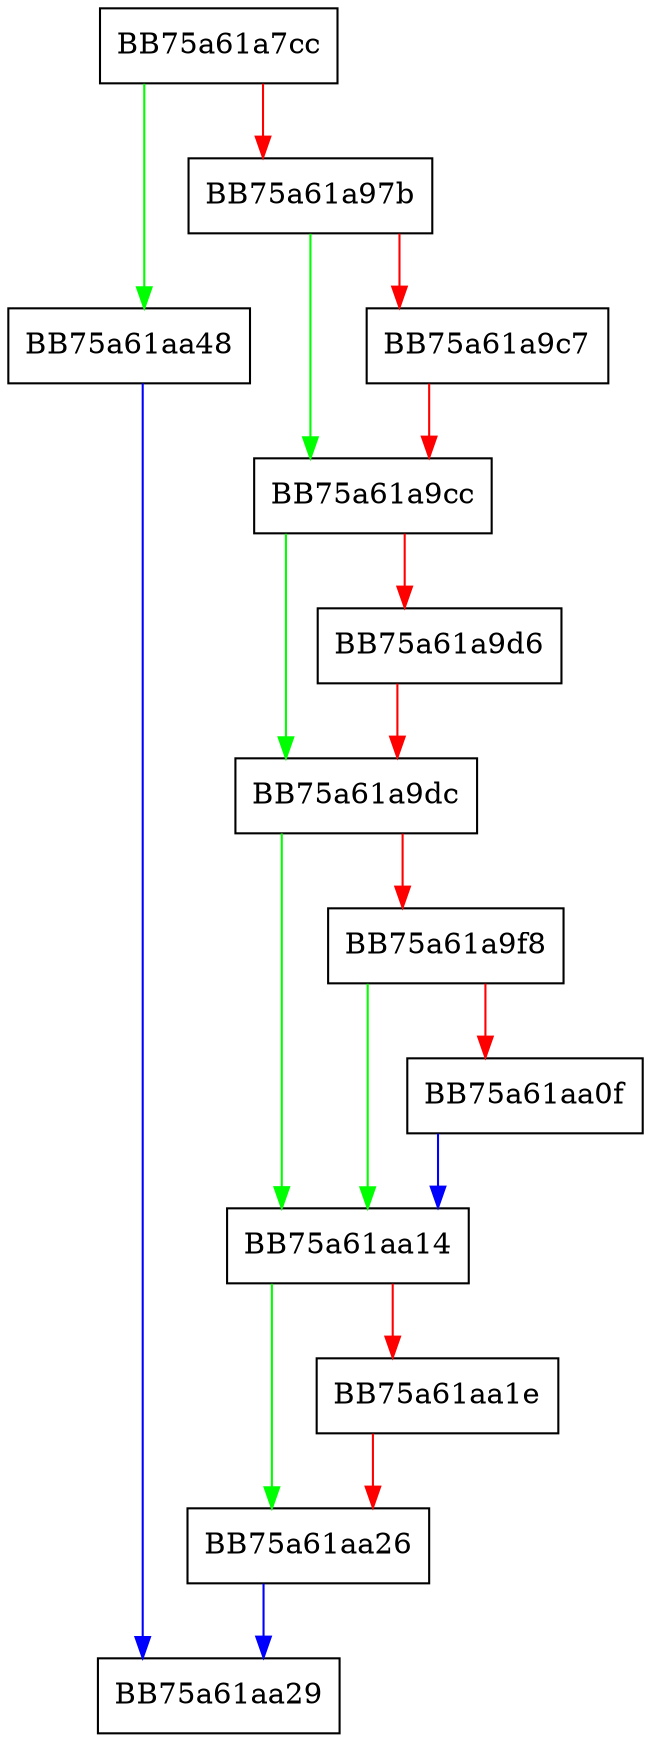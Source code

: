 digraph Matchx509Dn {
  node [shape="box"];
  graph [splines=ortho];
  BB75a61a7cc -> BB75a61aa48 [color="green"];
  BB75a61a7cc -> BB75a61a97b [color="red"];
  BB75a61a97b -> BB75a61a9cc [color="green"];
  BB75a61a97b -> BB75a61a9c7 [color="red"];
  BB75a61a9c7 -> BB75a61a9cc [color="red"];
  BB75a61a9cc -> BB75a61a9dc [color="green"];
  BB75a61a9cc -> BB75a61a9d6 [color="red"];
  BB75a61a9d6 -> BB75a61a9dc [color="red"];
  BB75a61a9dc -> BB75a61aa14 [color="green"];
  BB75a61a9dc -> BB75a61a9f8 [color="red"];
  BB75a61a9f8 -> BB75a61aa14 [color="green"];
  BB75a61a9f8 -> BB75a61aa0f [color="red"];
  BB75a61aa0f -> BB75a61aa14 [color="blue"];
  BB75a61aa14 -> BB75a61aa26 [color="green"];
  BB75a61aa14 -> BB75a61aa1e [color="red"];
  BB75a61aa1e -> BB75a61aa26 [color="red"];
  BB75a61aa26 -> BB75a61aa29 [color="blue"];
  BB75a61aa48 -> BB75a61aa29 [color="blue"];
}
